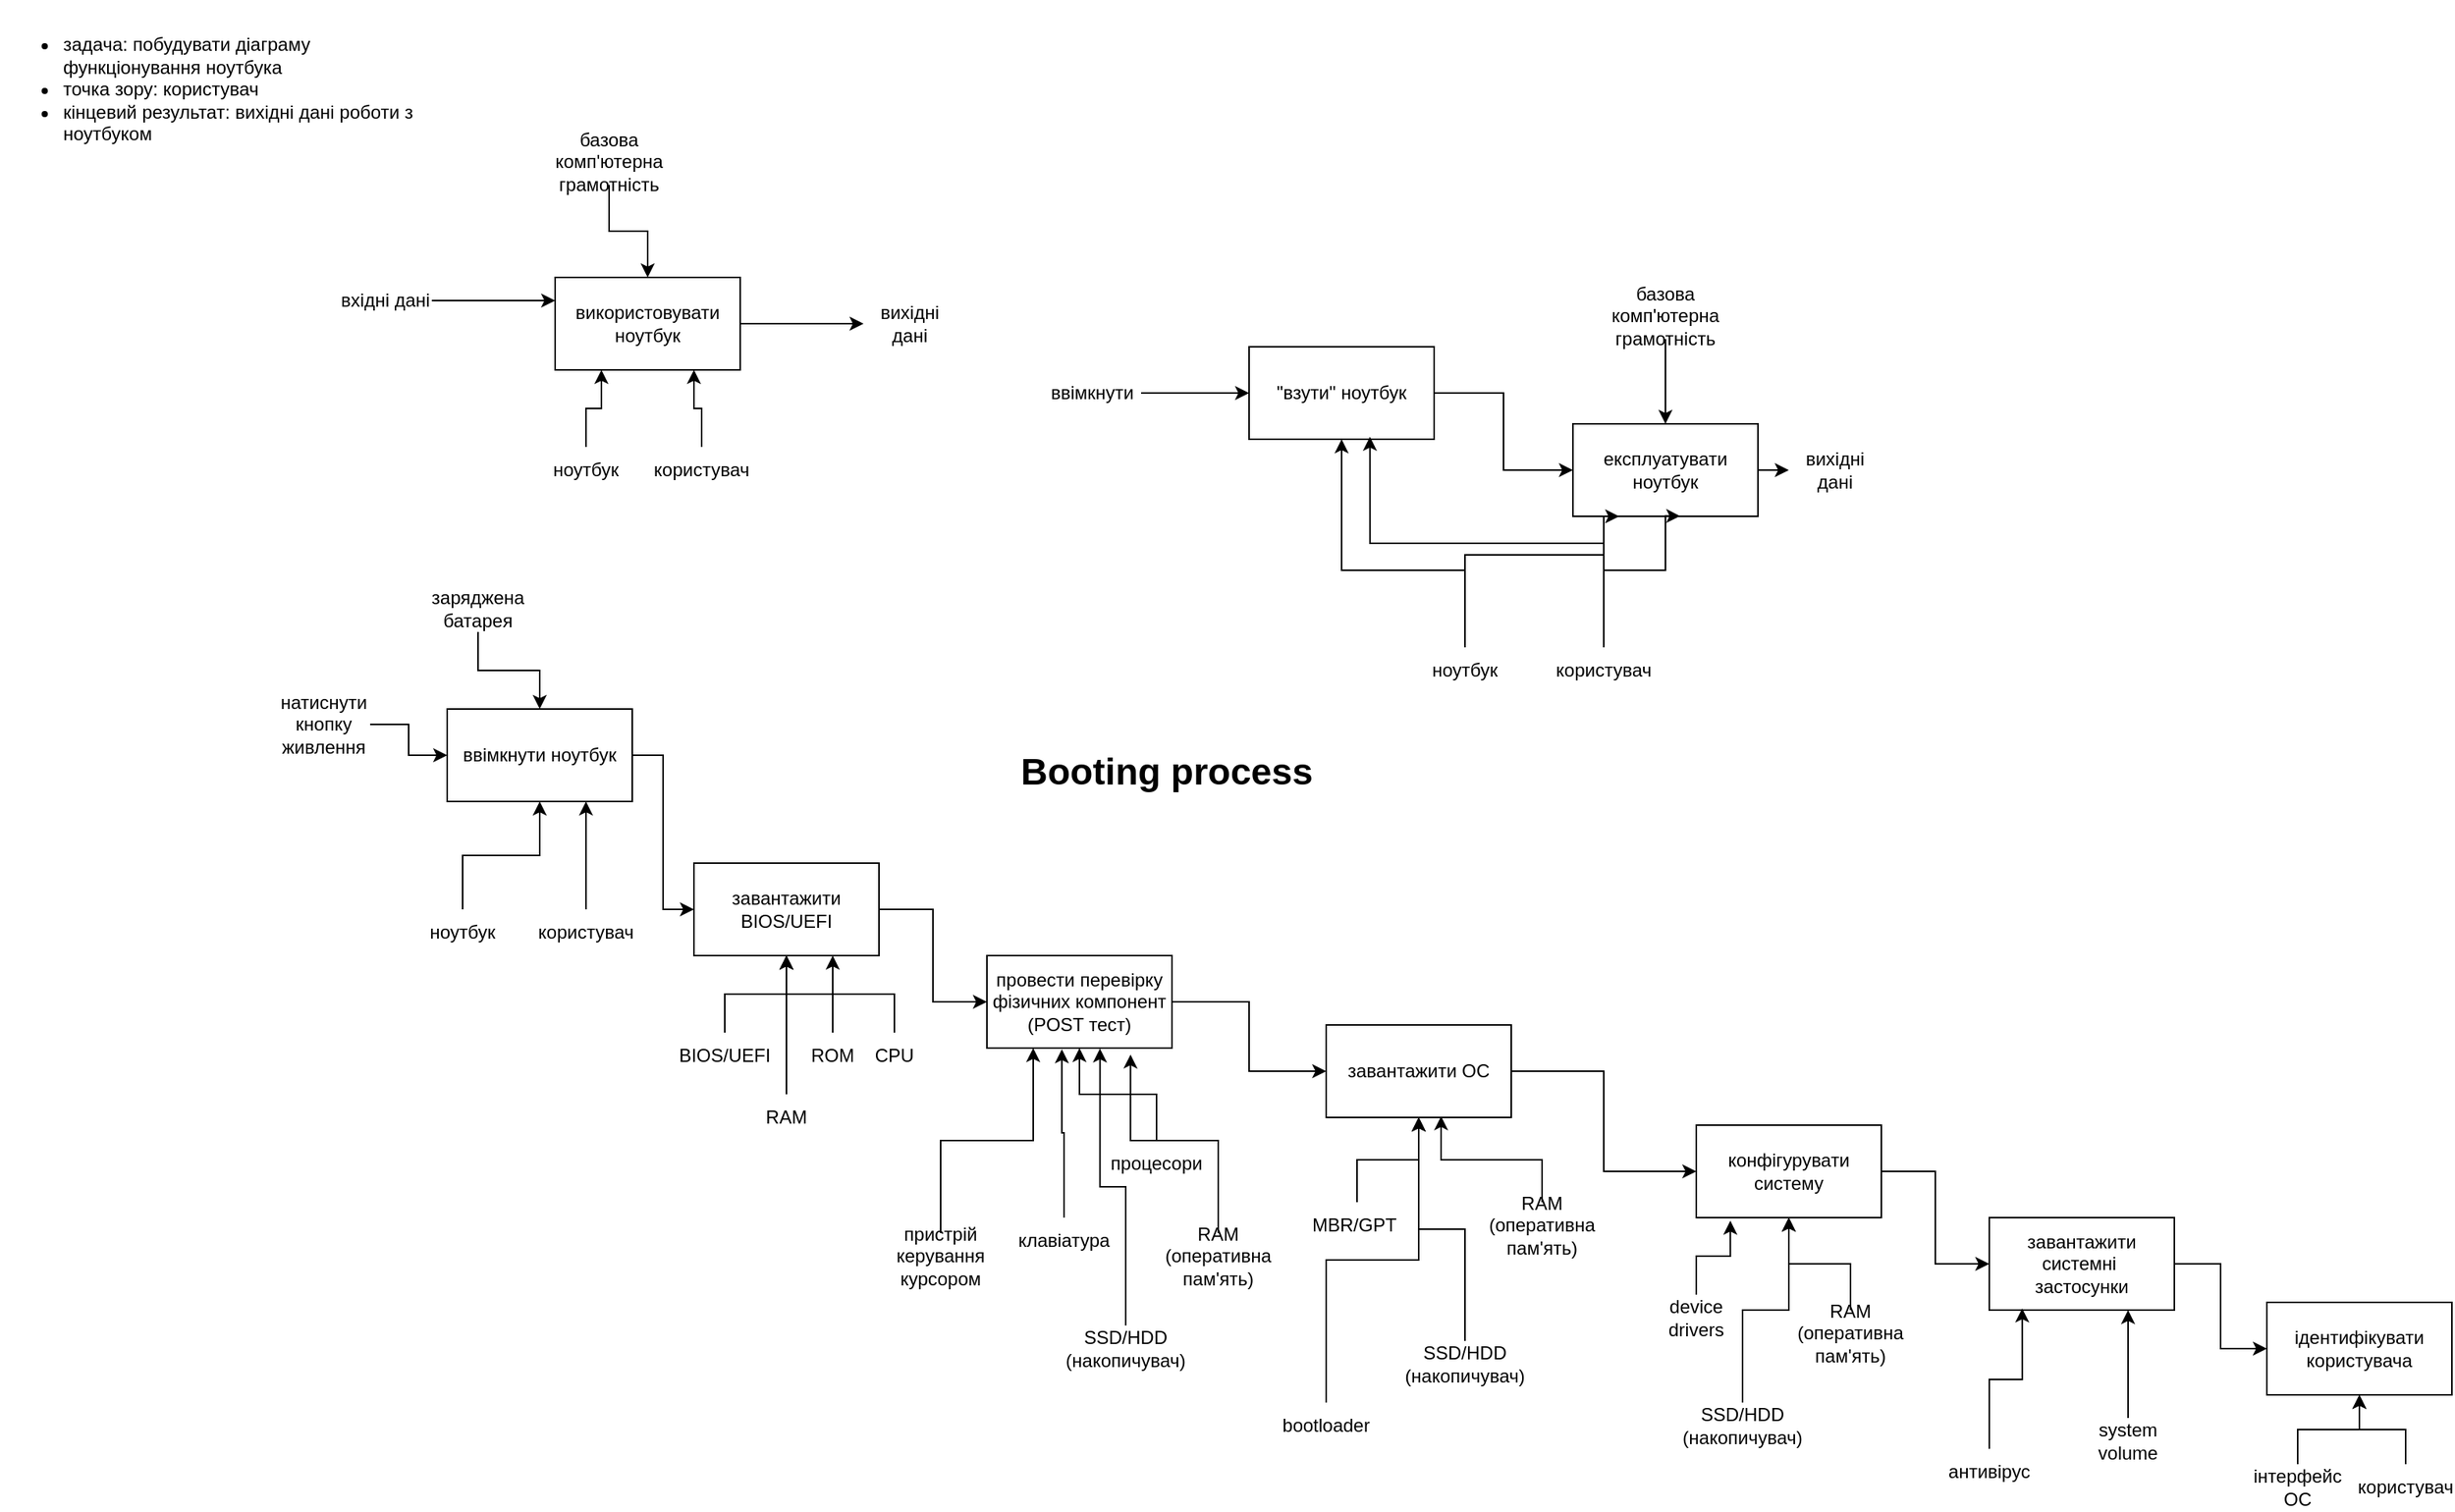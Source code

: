 <mxfile version="24.2.0" type="github">
  <diagram name="Page-1" id="XvvfjQK3vHqN5oyYVeZJ">
    <mxGraphModel dx="1122" dy="491" grid="1" gridSize="10" guides="1" tooltips="1" connect="1" arrows="1" fold="1" page="1" pageScale="1" pageWidth="850" pageHeight="1100" math="0" shadow="0">
      <root>
        <mxCell id="0" />
        <mxCell id="1" parent="0" />
        <mxCell id="xynN1DV7xF-PApxHEvJ0-88" style="edgeStyle=orthogonalEdgeStyle;rounded=0;orthogonalLoop=1;jettySize=auto;html=1;exitX=1;exitY=0.5;exitDx=0;exitDy=0;" edge="1" parent="1" source="xynN1DV7xF-PApxHEvJ0-1" target="xynN1DV7xF-PApxHEvJ0-4">
          <mxGeometry relative="1" as="geometry" />
        </mxCell>
        <mxCell id="xynN1DV7xF-PApxHEvJ0-1" value="використовувати ноутбук" style="rounded=0;whiteSpace=wrap;html=1;" vertex="1" parent="1">
          <mxGeometry x="360" y="260" width="120" height="60" as="geometry" />
        </mxCell>
        <mxCell id="xynN1DV7xF-PApxHEvJ0-84" style="edgeStyle=orthogonalEdgeStyle;rounded=0;orthogonalLoop=1;jettySize=auto;html=1;entryX=0;entryY=0.25;entryDx=0;entryDy=0;" edge="1" parent="1" source="xynN1DV7xF-PApxHEvJ0-3" target="xynN1DV7xF-PApxHEvJ0-1">
          <mxGeometry relative="1" as="geometry" />
        </mxCell>
        <mxCell id="xynN1DV7xF-PApxHEvJ0-3" value="вхідні дані" style="text;html=1;align=center;verticalAlign=middle;whiteSpace=wrap;rounded=0;" vertex="1" parent="1">
          <mxGeometry x="220" y="260" width="60" height="30" as="geometry" />
        </mxCell>
        <mxCell id="xynN1DV7xF-PApxHEvJ0-4" value="вихідні дані" style="text;html=1;align=center;verticalAlign=middle;whiteSpace=wrap;rounded=0;" vertex="1" parent="1">
          <mxGeometry x="560" y="275" width="60" height="30" as="geometry" />
        </mxCell>
        <mxCell id="xynN1DV7xF-PApxHEvJ0-85" style="edgeStyle=orthogonalEdgeStyle;rounded=0;orthogonalLoop=1;jettySize=auto;html=1;" edge="1" parent="1" source="xynN1DV7xF-PApxHEvJ0-5" target="xynN1DV7xF-PApxHEvJ0-1">
          <mxGeometry relative="1" as="geometry" />
        </mxCell>
        <mxCell id="xynN1DV7xF-PApxHEvJ0-5" value="базова комп&#39;ютерна грамотність" style="text;html=1;align=center;verticalAlign=middle;whiteSpace=wrap;rounded=0;" vertex="1" parent="1">
          <mxGeometry x="350" y="170" width="90" height="30" as="geometry" />
        </mxCell>
        <mxCell id="xynN1DV7xF-PApxHEvJ0-86" style="edgeStyle=orthogonalEdgeStyle;rounded=0;orthogonalLoop=1;jettySize=auto;html=1;entryX=0.25;entryY=1;entryDx=0;entryDy=0;" edge="1" parent="1" source="xynN1DV7xF-PApxHEvJ0-6" target="xynN1DV7xF-PApxHEvJ0-1">
          <mxGeometry relative="1" as="geometry" />
        </mxCell>
        <mxCell id="xynN1DV7xF-PApxHEvJ0-6" value="ноутбук" style="text;html=1;align=center;verticalAlign=middle;whiteSpace=wrap;rounded=0;" vertex="1" parent="1">
          <mxGeometry x="350" y="370" width="60" height="30" as="geometry" />
        </mxCell>
        <mxCell id="xynN1DV7xF-PApxHEvJ0-87" style="edgeStyle=orthogonalEdgeStyle;rounded=0;orthogonalLoop=1;jettySize=auto;html=1;entryX=0.75;entryY=1;entryDx=0;entryDy=0;" edge="1" parent="1" source="xynN1DV7xF-PApxHEvJ0-7" target="xynN1DV7xF-PApxHEvJ0-1">
          <mxGeometry relative="1" as="geometry" />
        </mxCell>
        <mxCell id="xynN1DV7xF-PApxHEvJ0-7" value="користувач" style="text;html=1;align=center;verticalAlign=middle;whiteSpace=wrap;rounded=0;" vertex="1" parent="1">
          <mxGeometry x="425" y="370" width="60" height="30" as="geometry" />
        </mxCell>
        <mxCell id="xynN1DV7xF-PApxHEvJ0-8" value="&lt;ul&gt;&lt;li style=&quot;text-align: left;&quot;&gt;задача: побудувати діаграму функціонування ноутбука&lt;/li&gt;&lt;li style=&quot;text-align: left;&quot;&gt;точка зору: користувач&lt;/li&gt;&lt;li style=&quot;text-align: left;&quot;&gt;кінцевий результат: вихідні дані роботи з ноутбуком&lt;/li&gt;&lt;/ul&gt;&lt;div&gt;&lt;br&gt;&lt;/div&gt;" style="text;html=1;align=center;verticalAlign=middle;whiteSpace=wrap;rounded=0;" vertex="1" parent="1">
          <mxGeometry y="80" width="290" height="130" as="geometry" />
        </mxCell>
        <mxCell id="xynN1DV7xF-PApxHEvJ0-16" style="edgeStyle=orthogonalEdgeStyle;rounded=0;orthogonalLoop=1;jettySize=auto;html=1;exitX=1;exitY=0.5;exitDx=0;exitDy=0;entryX=0;entryY=0.5;entryDx=0;entryDy=0;" edge="1" parent="1" source="xynN1DV7xF-PApxHEvJ0-9" target="xynN1DV7xF-PApxHEvJ0-10">
          <mxGeometry relative="1" as="geometry" />
        </mxCell>
        <mxCell id="xynN1DV7xF-PApxHEvJ0-9" value="ввімкнути ноутбук" style="rounded=0;whiteSpace=wrap;html=1;" vertex="1" parent="1">
          <mxGeometry x="290" y="540" width="120" height="60" as="geometry" />
        </mxCell>
        <mxCell id="xynN1DV7xF-PApxHEvJ0-47" style="edgeStyle=orthogonalEdgeStyle;rounded=0;orthogonalLoop=1;jettySize=auto;html=1;exitX=1;exitY=0.5;exitDx=0;exitDy=0;entryX=0;entryY=0.5;entryDx=0;entryDy=0;" edge="1" parent="1" source="xynN1DV7xF-PApxHEvJ0-10" target="xynN1DV7xF-PApxHEvJ0-28">
          <mxGeometry relative="1" as="geometry" />
        </mxCell>
        <mxCell id="xynN1DV7xF-PApxHEvJ0-10" value="завантажити BIOS/UEFI" style="rounded=0;whiteSpace=wrap;html=1;" vertex="1" parent="1">
          <mxGeometry x="450" y="640" width="120" height="60" as="geometry" />
        </mxCell>
        <mxCell id="xynN1DV7xF-PApxHEvJ0-17" style="edgeStyle=orthogonalEdgeStyle;rounded=0;orthogonalLoop=1;jettySize=auto;html=1;" edge="1" parent="1" source="xynN1DV7xF-PApxHEvJ0-11" target="xynN1DV7xF-PApxHEvJ0-9">
          <mxGeometry relative="1" as="geometry" />
        </mxCell>
        <mxCell id="xynN1DV7xF-PApxHEvJ0-11" value="натиснути кнопку живлення" style="text;html=1;align=center;verticalAlign=middle;whiteSpace=wrap;rounded=0;" vertex="1" parent="1">
          <mxGeometry x="180" y="535" width="60" height="30" as="geometry" />
        </mxCell>
        <mxCell id="xynN1DV7xF-PApxHEvJ0-18" style="edgeStyle=orthogonalEdgeStyle;rounded=0;orthogonalLoop=1;jettySize=auto;html=1;exitX=0.5;exitY=1;exitDx=0;exitDy=0;" edge="1" parent="1" source="xynN1DV7xF-PApxHEvJ0-13" target="xynN1DV7xF-PApxHEvJ0-9">
          <mxGeometry relative="1" as="geometry" />
        </mxCell>
        <mxCell id="xynN1DV7xF-PApxHEvJ0-13" value="заряджена батарея" style="text;html=1;align=center;verticalAlign=middle;whiteSpace=wrap;rounded=0;" vertex="1" parent="1">
          <mxGeometry x="280" y="460" width="60" height="30" as="geometry" />
        </mxCell>
        <mxCell id="xynN1DV7xF-PApxHEvJ0-19" style="edgeStyle=orthogonalEdgeStyle;rounded=0;orthogonalLoop=1;jettySize=auto;html=1;" edge="1" parent="1" source="xynN1DV7xF-PApxHEvJ0-14" target="xynN1DV7xF-PApxHEvJ0-9">
          <mxGeometry relative="1" as="geometry" />
        </mxCell>
        <mxCell id="xynN1DV7xF-PApxHEvJ0-14" value="ноутбук" style="text;html=1;align=center;verticalAlign=middle;whiteSpace=wrap;rounded=0;" vertex="1" parent="1">
          <mxGeometry x="270" y="670" width="60" height="30" as="geometry" />
        </mxCell>
        <mxCell id="xynN1DV7xF-PApxHEvJ0-23" style="edgeStyle=orthogonalEdgeStyle;rounded=0;orthogonalLoop=1;jettySize=auto;html=1;" edge="1" parent="1" source="xynN1DV7xF-PApxHEvJ0-20" target="xynN1DV7xF-PApxHEvJ0-10">
          <mxGeometry relative="1" as="geometry" />
        </mxCell>
        <mxCell id="xynN1DV7xF-PApxHEvJ0-20" value="BIOS/UEFI" style="text;html=1;align=center;verticalAlign=middle;whiteSpace=wrap;rounded=0;" vertex="1" parent="1">
          <mxGeometry x="440" y="750" width="60" height="30" as="geometry" />
        </mxCell>
        <mxCell id="xynN1DV7xF-PApxHEvJ0-25" style="edgeStyle=orthogonalEdgeStyle;rounded=0;orthogonalLoop=1;jettySize=auto;html=1;" edge="1" parent="1" source="xynN1DV7xF-PApxHEvJ0-21" target="xynN1DV7xF-PApxHEvJ0-10">
          <mxGeometry relative="1" as="geometry" />
        </mxCell>
        <mxCell id="xynN1DV7xF-PApxHEvJ0-21" value="ROM" style="text;html=1;align=center;verticalAlign=middle;whiteSpace=wrap;rounded=0;" vertex="1" parent="1">
          <mxGeometry x="510" y="750" width="60" height="30" as="geometry" />
        </mxCell>
        <mxCell id="xynN1DV7xF-PApxHEvJ0-24" style="edgeStyle=orthogonalEdgeStyle;rounded=0;orthogonalLoop=1;jettySize=auto;html=1;exitX=0.5;exitY=0;exitDx=0;exitDy=0;" edge="1" parent="1" source="xynN1DV7xF-PApxHEvJ0-22" target="xynN1DV7xF-PApxHEvJ0-10">
          <mxGeometry relative="1" as="geometry" />
        </mxCell>
        <mxCell id="xynN1DV7xF-PApxHEvJ0-22" value="RAM" style="text;html=1;align=center;verticalAlign=middle;whiteSpace=wrap;rounded=0;" vertex="1" parent="1">
          <mxGeometry x="480" y="790" width="60" height="30" as="geometry" />
        </mxCell>
        <mxCell id="xynN1DV7xF-PApxHEvJ0-27" style="edgeStyle=orthogonalEdgeStyle;rounded=0;orthogonalLoop=1;jettySize=auto;html=1;entryX=0.75;entryY=1;entryDx=0;entryDy=0;" edge="1" parent="1" source="xynN1DV7xF-PApxHEvJ0-26" target="xynN1DV7xF-PApxHEvJ0-9">
          <mxGeometry relative="1" as="geometry" />
        </mxCell>
        <mxCell id="xynN1DV7xF-PApxHEvJ0-26" value="користувач" style="text;html=1;align=center;verticalAlign=middle;whiteSpace=wrap;rounded=0;" vertex="1" parent="1">
          <mxGeometry x="350" y="670" width="60" height="30" as="geometry" />
        </mxCell>
        <mxCell id="xynN1DV7xF-PApxHEvJ0-49" style="edgeStyle=orthogonalEdgeStyle;rounded=0;orthogonalLoop=1;jettySize=auto;html=1;" edge="1" parent="1" source="xynN1DV7xF-PApxHEvJ0-28" target="xynN1DV7xF-PApxHEvJ0-48">
          <mxGeometry relative="1" as="geometry" />
        </mxCell>
        <mxCell id="xynN1DV7xF-PApxHEvJ0-28" value="провести перевірку фізичних компонент (POST теcт)" style="rounded=0;whiteSpace=wrap;html=1;" vertex="1" parent="1">
          <mxGeometry x="640" y="700" width="120" height="60" as="geometry" />
        </mxCell>
        <mxCell id="xynN1DV7xF-PApxHEvJ0-34" style="edgeStyle=orthogonalEdgeStyle;rounded=0;orthogonalLoop=1;jettySize=auto;html=1;entryX=0.75;entryY=1;entryDx=0;entryDy=0;" edge="1" parent="1" source="xynN1DV7xF-PApxHEvJ0-33" target="xynN1DV7xF-PApxHEvJ0-10">
          <mxGeometry relative="1" as="geometry" />
        </mxCell>
        <mxCell id="xynN1DV7xF-PApxHEvJ0-33" value="CPU" style="text;html=1;align=center;verticalAlign=middle;whiteSpace=wrap;rounded=0;" vertex="1" parent="1">
          <mxGeometry x="550" y="750" width="60" height="30" as="geometry" />
        </mxCell>
        <mxCell id="xynN1DV7xF-PApxHEvJ0-44" style="edgeStyle=orthogonalEdgeStyle;rounded=0;orthogonalLoop=1;jettySize=auto;html=1;" edge="1" parent="1" source="xynN1DV7xF-PApxHEvJ0-37" target="xynN1DV7xF-PApxHEvJ0-28">
          <mxGeometry relative="1" as="geometry" />
        </mxCell>
        <mxCell id="xynN1DV7xF-PApxHEvJ0-37" value="процесори" style="text;html=1;align=center;verticalAlign=middle;whiteSpace=wrap;rounded=0;" vertex="1" parent="1">
          <mxGeometry x="720" y="820" width="60" height="30" as="geometry" />
        </mxCell>
        <mxCell id="xynN1DV7xF-PApxHEvJ0-38" value="RAM (оперативна пам&#39;ять)" style="text;html=1;align=center;verticalAlign=middle;whiteSpace=wrap;rounded=0;" vertex="1" parent="1">
          <mxGeometry x="760" y="880" width="60" height="30" as="geometry" />
        </mxCell>
        <mxCell id="xynN1DV7xF-PApxHEvJ0-42" style="edgeStyle=orthogonalEdgeStyle;rounded=0;orthogonalLoop=1;jettySize=auto;html=1;entryX=0.25;entryY=1;entryDx=0;entryDy=0;" edge="1" parent="1" source="xynN1DV7xF-PApxHEvJ0-39" target="xynN1DV7xF-PApxHEvJ0-28">
          <mxGeometry relative="1" as="geometry" />
        </mxCell>
        <mxCell id="xynN1DV7xF-PApxHEvJ0-39" value="пристрій керування курсором" style="text;html=1;align=center;verticalAlign=middle;whiteSpace=wrap;rounded=0;" vertex="1" parent="1">
          <mxGeometry x="560" y="880" width="100" height="30" as="geometry" />
        </mxCell>
        <mxCell id="xynN1DV7xF-PApxHEvJ0-40" value="SSD/HDD (накопичувач)" style="text;html=1;align=center;verticalAlign=middle;whiteSpace=wrap;rounded=0;" vertex="1" parent="1">
          <mxGeometry x="700" y="940" width="60" height="30" as="geometry" />
        </mxCell>
        <mxCell id="xynN1DV7xF-PApxHEvJ0-41" value="клавіатура" style="text;html=1;align=center;verticalAlign=middle;whiteSpace=wrap;rounded=0;" vertex="1" parent="1">
          <mxGeometry x="660" y="870" width="60" height="30" as="geometry" />
        </mxCell>
        <mxCell id="xynN1DV7xF-PApxHEvJ0-43" style="edgeStyle=orthogonalEdgeStyle;rounded=0;orthogonalLoop=1;jettySize=auto;html=1;exitX=0.5;exitY=0;exitDx=0;exitDy=0;entryX=0.405;entryY=1.013;entryDx=0;entryDy=0;entryPerimeter=0;" edge="1" parent="1" source="xynN1DV7xF-PApxHEvJ0-41" target="xynN1DV7xF-PApxHEvJ0-28">
          <mxGeometry relative="1" as="geometry" />
        </mxCell>
        <mxCell id="xynN1DV7xF-PApxHEvJ0-45" style="edgeStyle=orthogonalEdgeStyle;rounded=0;orthogonalLoop=1;jettySize=auto;html=1;entryX=0.776;entryY=1.07;entryDx=0;entryDy=0;entryPerimeter=0;" edge="1" parent="1" source="xynN1DV7xF-PApxHEvJ0-38" target="xynN1DV7xF-PApxHEvJ0-28">
          <mxGeometry relative="1" as="geometry" />
        </mxCell>
        <mxCell id="xynN1DV7xF-PApxHEvJ0-46" style="edgeStyle=orthogonalEdgeStyle;rounded=0;orthogonalLoop=1;jettySize=auto;html=1;entryX=0.611;entryY=1.005;entryDx=0;entryDy=0;entryPerimeter=0;" edge="1" parent="1" source="xynN1DV7xF-PApxHEvJ0-40" target="xynN1DV7xF-PApxHEvJ0-28">
          <mxGeometry relative="1" as="geometry" />
        </mxCell>
        <mxCell id="xynN1DV7xF-PApxHEvJ0-68" style="edgeStyle=orthogonalEdgeStyle;rounded=0;orthogonalLoop=1;jettySize=auto;html=1;exitX=1;exitY=0.5;exitDx=0;exitDy=0;entryX=0;entryY=0.5;entryDx=0;entryDy=0;" edge="1" parent="1" source="xynN1DV7xF-PApxHEvJ0-48" target="xynN1DV7xF-PApxHEvJ0-61">
          <mxGeometry relative="1" as="geometry" />
        </mxCell>
        <mxCell id="xynN1DV7xF-PApxHEvJ0-48" value="завантажити ОС" style="rounded=0;whiteSpace=wrap;html=1;" vertex="1" parent="1">
          <mxGeometry x="860" y="745" width="120" height="60" as="geometry" />
        </mxCell>
        <mxCell id="xynN1DV7xF-PApxHEvJ0-51" style="edgeStyle=orthogonalEdgeStyle;rounded=0;orthogonalLoop=1;jettySize=auto;html=1;" edge="1" parent="1" source="xynN1DV7xF-PApxHEvJ0-50" target="xynN1DV7xF-PApxHEvJ0-48">
          <mxGeometry relative="1" as="geometry" />
        </mxCell>
        <mxCell id="xynN1DV7xF-PApxHEvJ0-50" value="MBR/GPT&amp;nbsp;" style="text;html=1;align=center;verticalAlign=middle;whiteSpace=wrap;rounded=0;" vertex="1" parent="1">
          <mxGeometry x="850" y="860" width="60" height="30" as="geometry" />
        </mxCell>
        <mxCell id="xynN1DV7xF-PApxHEvJ0-53" style="edgeStyle=orthogonalEdgeStyle;rounded=0;orthogonalLoop=1;jettySize=auto;html=1;" edge="1" parent="1" source="xynN1DV7xF-PApxHEvJ0-52" target="xynN1DV7xF-PApxHEvJ0-48">
          <mxGeometry relative="1" as="geometry" />
        </mxCell>
        <mxCell id="xynN1DV7xF-PApxHEvJ0-52" value="SSD/HDD (накопичувач)" style="text;html=1;align=center;verticalAlign=middle;whiteSpace=wrap;rounded=0;" vertex="1" parent="1">
          <mxGeometry x="920" y="950" width="60" height="30" as="geometry" />
        </mxCell>
        <mxCell id="xynN1DV7xF-PApxHEvJ0-56" value="RAM (оперативна пам&#39;ять)" style="text;html=1;align=center;verticalAlign=middle;whiteSpace=wrap;rounded=0;" vertex="1" parent="1">
          <mxGeometry x="970" y="860" width="60" height="30" as="geometry" />
        </mxCell>
        <mxCell id="xynN1DV7xF-PApxHEvJ0-57" style="edgeStyle=orthogonalEdgeStyle;rounded=0;orthogonalLoop=1;jettySize=auto;html=1;entryX=0.621;entryY=0.987;entryDx=0;entryDy=0;entryPerimeter=0;" edge="1" parent="1" source="xynN1DV7xF-PApxHEvJ0-56" target="xynN1DV7xF-PApxHEvJ0-48">
          <mxGeometry relative="1" as="geometry" />
        </mxCell>
        <mxCell id="xynN1DV7xF-PApxHEvJ0-59" style="edgeStyle=orthogonalEdgeStyle;rounded=0;orthogonalLoop=1;jettySize=auto;html=1;entryX=0.5;entryY=1;entryDx=0;entryDy=0;" edge="1" parent="1" source="xynN1DV7xF-PApxHEvJ0-58" target="xynN1DV7xF-PApxHEvJ0-48">
          <mxGeometry relative="1" as="geometry" />
        </mxCell>
        <mxCell id="xynN1DV7xF-PApxHEvJ0-58" value="bootloader" style="text;html=1;align=center;verticalAlign=middle;whiteSpace=wrap;rounded=0;" vertex="1" parent="1">
          <mxGeometry x="830" y="990" width="60" height="30" as="geometry" />
        </mxCell>
        <mxCell id="xynN1DV7xF-PApxHEvJ0-60" value="device drivers" style="text;html=1;align=center;verticalAlign=middle;whiteSpace=wrap;rounded=0;" vertex="1" parent="1">
          <mxGeometry x="1070" y="920" width="60" height="30" as="geometry" />
        </mxCell>
        <mxCell id="xynN1DV7xF-PApxHEvJ0-70" style="edgeStyle=orthogonalEdgeStyle;rounded=0;orthogonalLoop=1;jettySize=auto;html=1;" edge="1" parent="1" source="xynN1DV7xF-PApxHEvJ0-61" target="xynN1DV7xF-PApxHEvJ0-69">
          <mxGeometry relative="1" as="geometry" />
        </mxCell>
        <mxCell id="xynN1DV7xF-PApxHEvJ0-61" value="конфігурувати систему" style="rounded=0;whiteSpace=wrap;html=1;" vertex="1" parent="1">
          <mxGeometry x="1100" y="810" width="120" height="60" as="geometry" />
        </mxCell>
        <mxCell id="xynN1DV7xF-PApxHEvJ0-65" style="edgeStyle=orthogonalEdgeStyle;rounded=0;orthogonalLoop=1;jettySize=auto;html=1;" edge="1" parent="1" source="xynN1DV7xF-PApxHEvJ0-62" target="xynN1DV7xF-PApxHEvJ0-61">
          <mxGeometry relative="1" as="geometry" />
        </mxCell>
        <mxCell id="xynN1DV7xF-PApxHEvJ0-62" value="SSD/HDD (накопичувач)" style="text;html=1;align=center;verticalAlign=middle;whiteSpace=wrap;rounded=0;" vertex="1" parent="1">
          <mxGeometry x="1100" y="990" width="60" height="30" as="geometry" />
        </mxCell>
        <mxCell id="xynN1DV7xF-PApxHEvJ0-66" style="edgeStyle=orthogonalEdgeStyle;rounded=0;orthogonalLoop=1;jettySize=auto;html=1;" edge="1" parent="1" source="xynN1DV7xF-PApxHEvJ0-63" target="xynN1DV7xF-PApxHEvJ0-61">
          <mxGeometry relative="1" as="geometry" />
        </mxCell>
        <mxCell id="xynN1DV7xF-PApxHEvJ0-63" value="RAM (оперативна пам&#39;ять)" style="text;html=1;align=center;verticalAlign=middle;whiteSpace=wrap;rounded=0;" vertex="1" parent="1">
          <mxGeometry x="1170" y="930" width="60" height="30" as="geometry" />
        </mxCell>
        <mxCell id="xynN1DV7xF-PApxHEvJ0-64" style="edgeStyle=orthogonalEdgeStyle;rounded=0;orthogonalLoop=1;jettySize=auto;html=1;entryX=0.184;entryY=1.034;entryDx=0;entryDy=0;entryPerimeter=0;" edge="1" parent="1" source="xynN1DV7xF-PApxHEvJ0-60" target="xynN1DV7xF-PApxHEvJ0-61">
          <mxGeometry relative="1" as="geometry" />
        </mxCell>
        <mxCell id="xynN1DV7xF-PApxHEvJ0-76" style="edgeStyle=orthogonalEdgeStyle;rounded=0;orthogonalLoop=1;jettySize=auto;html=1;exitX=1;exitY=0.5;exitDx=0;exitDy=0;" edge="1" parent="1" source="xynN1DV7xF-PApxHEvJ0-69" target="xynN1DV7xF-PApxHEvJ0-75">
          <mxGeometry relative="1" as="geometry" />
        </mxCell>
        <mxCell id="xynN1DV7xF-PApxHEvJ0-69" value="завантажити системні&amp;nbsp;&lt;div&gt;застосунки&lt;/div&gt;" style="rounded=0;whiteSpace=wrap;html=1;" vertex="1" parent="1">
          <mxGeometry x="1290" y="870" width="120" height="60" as="geometry" />
        </mxCell>
        <mxCell id="xynN1DV7xF-PApxHEvJ0-71" value="антивірус" style="text;html=1;align=center;verticalAlign=middle;whiteSpace=wrap;rounded=0;" vertex="1" parent="1">
          <mxGeometry x="1260" y="1020" width="60" height="30" as="geometry" />
        </mxCell>
        <mxCell id="xynN1DV7xF-PApxHEvJ0-74" style="edgeStyle=orthogonalEdgeStyle;rounded=0;orthogonalLoop=1;jettySize=auto;html=1;entryX=0.75;entryY=1;entryDx=0;entryDy=0;" edge="1" parent="1" source="xynN1DV7xF-PApxHEvJ0-72" target="xynN1DV7xF-PApxHEvJ0-69">
          <mxGeometry relative="1" as="geometry" />
        </mxCell>
        <mxCell id="xynN1DV7xF-PApxHEvJ0-72" value="system volume" style="text;html=1;align=center;verticalAlign=middle;whiteSpace=wrap;rounded=0;" vertex="1" parent="1">
          <mxGeometry x="1350" y="1000" width="60" height="30" as="geometry" />
        </mxCell>
        <mxCell id="xynN1DV7xF-PApxHEvJ0-73" style="edgeStyle=orthogonalEdgeStyle;rounded=0;orthogonalLoop=1;jettySize=auto;html=1;entryX=0.178;entryY=0.982;entryDx=0;entryDy=0;entryPerimeter=0;" edge="1" parent="1" source="xynN1DV7xF-PApxHEvJ0-71" target="xynN1DV7xF-PApxHEvJ0-69">
          <mxGeometry relative="1" as="geometry" />
        </mxCell>
        <mxCell id="xynN1DV7xF-PApxHEvJ0-75" value="ідентифікувати користувача" style="rounded=0;whiteSpace=wrap;html=1;" vertex="1" parent="1">
          <mxGeometry x="1470" y="925" width="120" height="60" as="geometry" />
        </mxCell>
        <mxCell id="xynN1DV7xF-PApxHEvJ0-78" style="edgeStyle=orthogonalEdgeStyle;rounded=0;orthogonalLoop=1;jettySize=auto;html=1;" edge="1" parent="1" source="xynN1DV7xF-PApxHEvJ0-77" target="xynN1DV7xF-PApxHEvJ0-75">
          <mxGeometry relative="1" as="geometry" />
        </mxCell>
        <mxCell id="xynN1DV7xF-PApxHEvJ0-77" value="інтерфейс ОС" style="text;html=1;align=center;verticalAlign=middle;whiteSpace=wrap;rounded=0;" vertex="1" parent="1">
          <mxGeometry x="1460" y="1030" width="60" height="30" as="geometry" />
        </mxCell>
        <mxCell id="xynN1DV7xF-PApxHEvJ0-80" style="edgeStyle=orthogonalEdgeStyle;rounded=0;orthogonalLoop=1;jettySize=auto;html=1;" edge="1" parent="1" source="xynN1DV7xF-PApxHEvJ0-79" target="xynN1DV7xF-PApxHEvJ0-75">
          <mxGeometry relative="1" as="geometry" />
        </mxCell>
        <mxCell id="xynN1DV7xF-PApxHEvJ0-79" value="користувач" style="text;html=1;align=center;verticalAlign=middle;whiteSpace=wrap;rounded=0;" vertex="1" parent="1">
          <mxGeometry x="1530" y="1030" width="60" height="30" as="geometry" />
        </mxCell>
        <mxCell id="xynN1DV7xF-PApxHEvJ0-83" value="&lt;h1 style=&quot;margin-top: 0px;&quot;&gt;Booting process&lt;/h1&gt;" style="text;html=1;whiteSpace=wrap;overflow=hidden;rounded=0;" vertex="1" parent="1">
          <mxGeometry x="660" y="560" width="220" height="120" as="geometry" />
        </mxCell>
        <mxCell id="xynN1DV7xF-PApxHEvJ0-104" style="edgeStyle=orthogonalEdgeStyle;rounded=0;orthogonalLoop=1;jettySize=auto;html=1;exitX=1;exitY=0.5;exitDx=0;exitDy=0;entryX=0;entryY=0.5;entryDx=0;entryDy=0;" edge="1" parent="1" source="xynN1DV7xF-PApxHEvJ0-89" target="xynN1DV7xF-PApxHEvJ0-90">
          <mxGeometry relative="1" as="geometry" />
        </mxCell>
        <mxCell id="xynN1DV7xF-PApxHEvJ0-89" value="&quot;взути&quot; ноутбук" style="rounded=0;whiteSpace=wrap;html=1;" vertex="1" parent="1">
          <mxGeometry x="810" y="305" width="120" height="60" as="geometry" />
        </mxCell>
        <mxCell id="xynN1DV7xF-PApxHEvJ0-105" style="edgeStyle=orthogonalEdgeStyle;rounded=0;orthogonalLoop=1;jettySize=auto;html=1;exitX=1;exitY=0.5;exitDx=0;exitDy=0;" edge="1" parent="1" source="xynN1DV7xF-PApxHEvJ0-90" target="xynN1DV7xF-PApxHEvJ0-106">
          <mxGeometry relative="1" as="geometry">
            <mxPoint x="1190" y="384.652" as="targetPoint" />
          </mxGeometry>
        </mxCell>
        <mxCell id="xynN1DV7xF-PApxHEvJ0-90" value="експлуатувати ноутбук" style="rounded=0;whiteSpace=wrap;html=1;" vertex="1" parent="1">
          <mxGeometry x="1020" y="355" width="120" height="60" as="geometry" />
        </mxCell>
        <mxCell id="xynN1DV7xF-PApxHEvJ0-102" style="edgeStyle=orthogonalEdgeStyle;rounded=0;orthogonalLoop=1;jettySize=auto;html=1;entryX=0;entryY=0.5;entryDx=0;entryDy=0;" edge="1" parent="1" source="xynN1DV7xF-PApxHEvJ0-91" target="xynN1DV7xF-PApxHEvJ0-89">
          <mxGeometry relative="1" as="geometry" />
        </mxCell>
        <mxCell id="xynN1DV7xF-PApxHEvJ0-91" value="ввімкнути&amp;nbsp;" style="text;html=1;align=center;verticalAlign=middle;whiteSpace=wrap;rounded=0;" vertex="1" parent="1">
          <mxGeometry x="680" y="320" width="60" height="30" as="geometry" />
        </mxCell>
        <mxCell id="xynN1DV7xF-PApxHEvJ0-101" style="edgeStyle=orthogonalEdgeStyle;rounded=0;orthogonalLoop=1;jettySize=auto;html=1;entryX=0.5;entryY=0;entryDx=0;entryDy=0;" edge="1" parent="1" source="xynN1DV7xF-PApxHEvJ0-93" target="xynN1DV7xF-PApxHEvJ0-90">
          <mxGeometry relative="1" as="geometry" />
        </mxCell>
        <mxCell id="xynN1DV7xF-PApxHEvJ0-93" value="базова комп&#39;ютерна грамотність" style="text;html=1;align=center;verticalAlign=middle;whiteSpace=wrap;rounded=0;" vertex="1" parent="1">
          <mxGeometry x="1035" y="270" width="90" height="30" as="geometry" />
        </mxCell>
        <mxCell id="xynN1DV7xF-PApxHEvJ0-96" style="edgeStyle=orthogonalEdgeStyle;rounded=0;orthogonalLoop=1;jettySize=auto;html=1;" edge="1" parent="1" source="xynN1DV7xF-PApxHEvJ0-94" target="xynN1DV7xF-PApxHEvJ0-89">
          <mxGeometry relative="1" as="geometry">
            <Array as="points">
              <mxPoint x="950" y="450" />
              <mxPoint x="870" y="450" />
            </Array>
          </mxGeometry>
        </mxCell>
        <mxCell id="xynN1DV7xF-PApxHEvJ0-99" style="edgeStyle=orthogonalEdgeStyle;rounded=0;orthogonalLoop=1;jettySize=auto;html=1;entryX=0.25;entryY=1;entryDx=0;entryDy=0;" edge="1" parent="1" source="xynN1DV7xF-PApxHEvJ0-94" target="xynN1DV7xF-PApxHEvJ0-90">
          <mxGeometry relative="1" as="geometry">
            <Array as="points">
              <mxPoint x="950" y="440" />
              <mxPoint x="1040" y="440" />
            </Array>
          </mxGeometry>
        </mxCell>
        <mxCell id="xynN1DV7xF-PApxHEvJ0-94" value="ноутбук" style="text;html=1;align=center;verticalAlign=middle;whiteSpace=wrap;rounded=0;" vertex="1" parent="1">
          <mxGeometry x="920" y="500" width="60" height="30" as="geometry" />
        </mxCell>
        <mxCell id="xynN1DV7xF-PApxHEvJ0-95" value="користувач" style="text;html=1;align=center;verticalAlign=middle;whiteSpace=wrap;rounded=0;" vertex="1" parent="1">
          <mxGeometry x="1010" y="500" width="60" height="30" as="geometry" />
        </mxCell>
        <mxCell id="xynN1DV7xF-PApxHEvJ0-97" style="edgeStyle=orthogonalEdgeStyle;rounded=0;orthogonalLoop=1;jettySize=auto;html=1;entryX=0.58;entryY=0.997;entryDx=0;entryDy=0;entryPerimeter=0;" edge="1" parent="1" source="xynN1DV7xF-PApxHEvJ0-95" target="xynN1DV7xF-PApxHEvJ0-90">
          <mxGeometry relative="1" as="geometry">
            <Array as="points">
              <mxPoint x="1040" y="450" />
              <mxPoint x="1080" y="450" />
            </Array>
          </mxGeometry>
        </mxCell>
        <mxCell id="xynN1DV7xF-PApxHEvJ0-98" style="edgeStyle=orthogonalEdgeStyle;rounded=0;orthogonalLoop=1;jettySize=auto;html=1;exitX=0.5;exitY=0;exitDx=0;exitDy=0;entryX=0.653;entryY=0.973;entryDx=0;entryDy=0;entryPerimeter=0;" edge="1" parent="1" source="xynN1DV7xF-PApxHEvJ0-95" target="xynN1DV7xF-PApxHEvJ0-89">
          <mxGeometry relative="1" as="geometry" />
        </mxCell>
        <mxCell id="xynN1DV7xF-PApxHEvJ0-106" value="вихідні дані" style="text;html=1;align=center;verticalAlign=middle;whiteSpace=wrap;rounded=0;" vertex="1" parent="1">
          <mxGeometry x="1160" y="369.652" width="60" height="30" as="geometry" />
        </mxCell>
      </root>
    </mxGraphModel>
  </diagram>
</mxfile>

